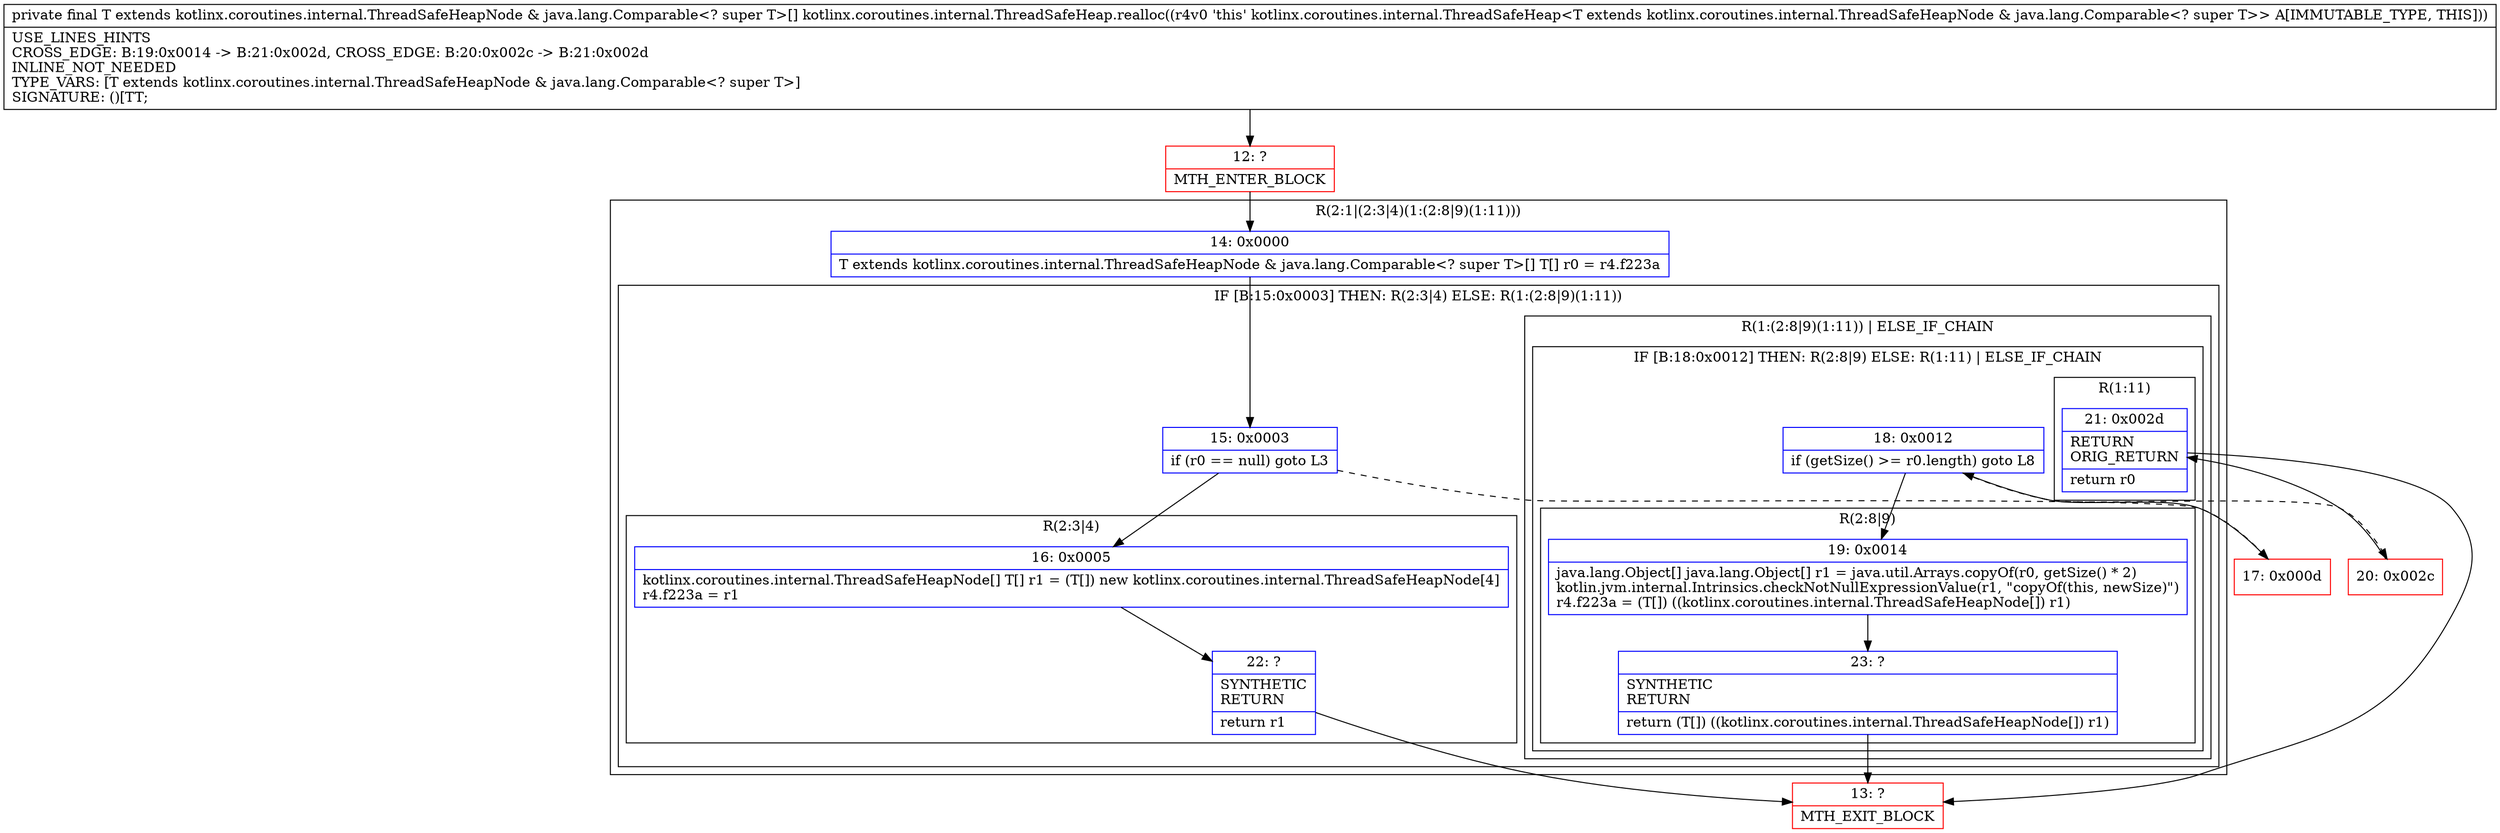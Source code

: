 digraph "CFG forkotlinx.coroutines.internal.ThreadSafeHeap.realloc()[Lkotlinx\/coroutines\/internal\/ThreadSafeHeapNode;" {
subgraph cluster_Region_2125826846 {
label = "R(2:1|(2:3|4)(1:(2:8|9)(1:11)))";
node [shape=record,color=blue];
Node_14 [shape=record,label="{14\:\ 0x0000|T extends kotlinx.coroutines.internal.ThreadSafeHeapNode & java.lang.Comparable\<? super T\>[] T[] r0 = r4.f223a\l}"];
subgraph cluster_IfRegion_1610423051 {
label = "IF [B:15:0x0003] THEN: R(2:3|4) ELSE: R(1:(2:8|9)(1:11))";
node [shape=record,color=blue];
Node_15 [shape=record,label="{15\:\ 0x0003|if (r0 == null) goto L3\l}"];
subgraph cluster_Region_1802396661 {
label = "R(2:3|4)";
node [shape=record,color=blue];
Node_16 [shape=record,label="{16\:\ 0x0005|kotlinx.coroutines.internal.ThreadSafeHeapNode[] T[] r1 = (T[]) new kotlinx.coroutines.internal.ThreadSafeHeapNode[4]\lr4.f223a = r1\l}"];
Node_22 [shape=record,label="{22\:\ ?|SYNTHETIC\lRETURN\l|return r1\l}"];
}
subgraph cluster_Region_1081054692 {
label = "R(1:(2:8|9)(1:11)) | ELSE_IF_CHAIN\l";
node [shape=record,color=blue];
subgraph cluster_IfRegion_1918091081 {
label = "IF [B:18:0x0012] THEN: R(2:8|9) ELSE: R(1:11) | ELSE_IF_CHAIN\l";
node [shape=record,color=blue];
Node_18 [shape=record,label="{18\:\ 0x0012|if (getSize() \>= r0.length) goto L8\l}"];
subgraph cluster_Region_239311247 {
label = "R(2:8|9)";
node [shape=record,color=blue];
Node_19 [shape=record,label="{19\:\ 0x0014|java.lang.Object[] java.lang.Object[] r1 = java.util.Arrays.copyOf(r0, getSize() * 2)\lkotlin.jvm.internal.Intrinsics.checkNotNullExpressionValue(r1, \"copyOf(this, newSize)\")\lr4.f223a = (T[]) ((kotlinx.coroutines.internal.ThreadSafeHeapNode[]) r1)\l}"];
Node_23 [shape=record,label="{23\:\ ?|SYNTHETIC\lRETURN\l|return (T[]) ((kotlinx.coroutines.internal.ThreadSafeHeapNode[]) r1)\l}"];
}
subgraph cluster_Region_1560022562 {
label = "R(1:11)";
node [shape=record,color=blue];
Node_21 [shape=record,label="{21\:\ 0x002d|RETURN\lORIG_RETURN\l|return r0\l}"];
}
}
}
}
}
Node_12 [shape=record,color=red,label="{12\:\ ?|MTH_ENTER_BLOCK\l}"];
Node_13 [shape=record,color=red,label="{13\:\ ?|MTH_EXIT_BLOCK\l}"];
Node_17 [shape=record,color=red,label="{17\:\ 0x000d}"];
Node_20 [shape=record,color=red,label="{20\:\ 0x002c}"];
MethodNode[shape=record,label="{private final T extends kotlinx.coroutines.internal.ThreadSafeHeapNode & java.lang.Comparable\<? super T\>[] kotlinx.coroutines.internal.ThreadSafeHeap.realloc((r4v0 'this' kotlinx.coroutines.internal.ThreadSafeHeap\<T extends kotlinx.coroutines.internal.ThreadSafeHeapNode & java.lang.Comparable\<? super T\>\> A[IMMUTABLE_TYPE, THIS]))  | USE_LINES_HINTS\lCROSS_EDGE: B:19:0x0014 \-\> B:21:0x002d, CROSS_EDGE: B:20:0x002c \-\> B:21:0x002d\lINLINE_NOT_NEEDED\lTYPE_VARS: [T extends kotlinx.coroutines.internal.ThreadSafeHeapNode & java.lang.Comparable\<? super T\>]\lSIGNATURE: ()[TT;\l}"];
MethodNode -> Node_12;Node_14 -> Node_15;
Node_15 -> Node_16;
Node_15 -> Node_17[style=dashed];
Node_16 -> Node_22;
Node_22 -> Node_13;
Node_18 -> Node_19;
Node_18 -> Node_20[style=dashed];
Node_19 -> Node_23;
Node_23 -> Node_13;
Node_21 -> Node_13;
Node_12 -> Node_14;
Node_17 -> Node_18;
Node_20 -> Node_21;
}

